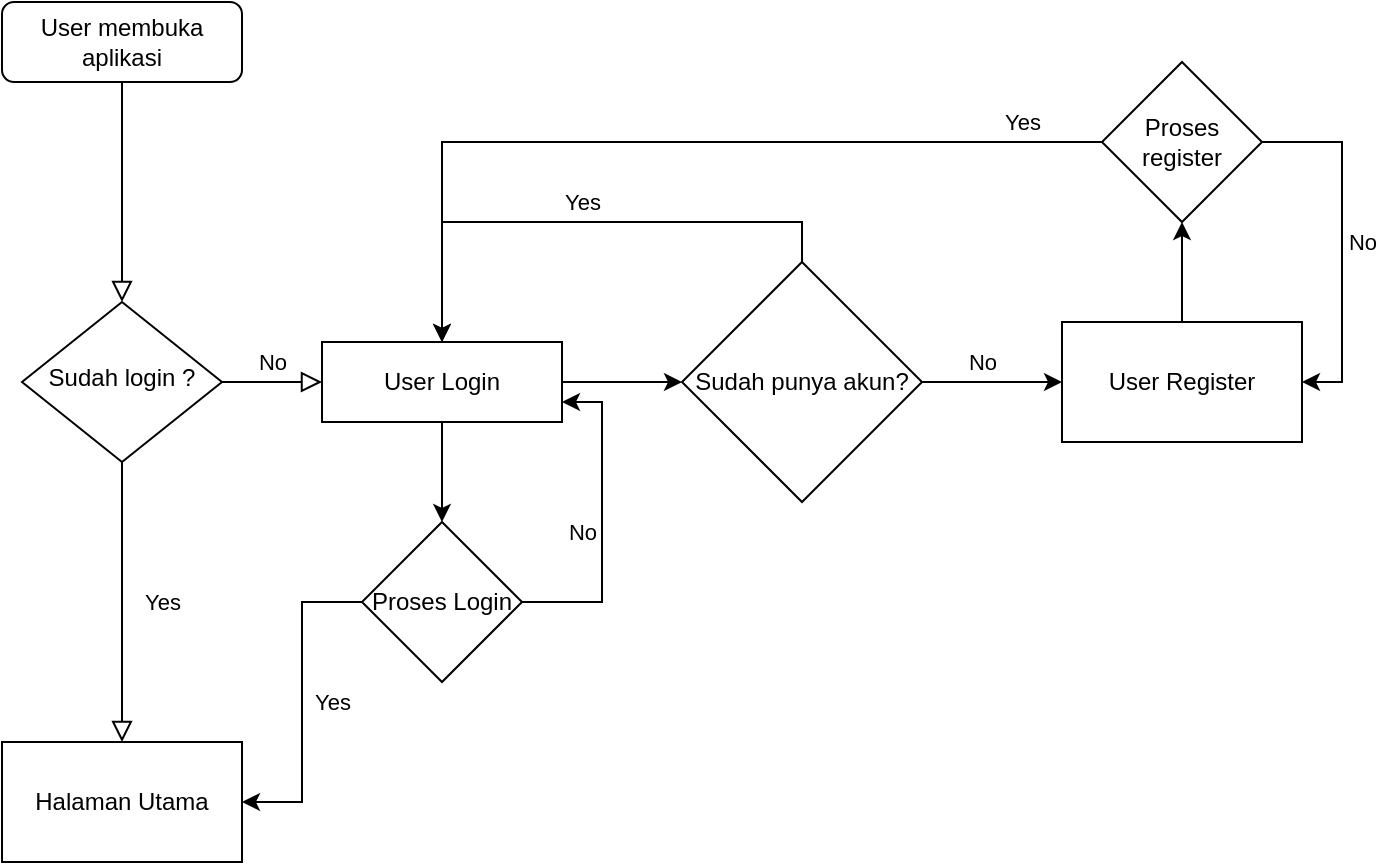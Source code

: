 <mxfile version="16.6.2" type="github" pages="2">
  <diagram id="C5RBs43oDa-KdzZeNtuy" name="Auth">
    <mxGraphModel dx="743" dy="584" grid="1" gridSize="10" guides="1" tooltips="1" connect="1" arrows="1" fold="1" page="1" pageScale="1" pageWidth="827" pageHeight="1169" math="0" shadow="0">
      <root>
        <mxCell id="WIyWlLk6GJQsqaUBKTNV-0" />
        <mxCell id="WIyWlLk6GJQsqaUBKTNV-1" parent="WIyWlLk6GJQsqaUBKTNV-0" />
        <mxCell id="WIyWlLk6GJQsqaUBKTNV-2" value="" style="rounded=0;html=1;jettySize=auto;orthogonalLoop=1;fontSize=11;endArrow=block;endFill=0;endSize=8;strokeWidth=1;shadow=0;labelBackgroundColor=none;edgeStyle=orthogonalEdgeStyle;" parent="WIyWlLk6GJQsqaUBKTNV-1" source="WIyWlLk6GJQsqaUBKTNV-3" target="WIyWlLk6GJQsqaUBKTNV-6" edge="1">
          <mxGeometry relative="1" as="geometry" />
        </mxCell>
        <mxCell id="WIyWlLk6GJQsqaUBKTNV-3" value="User membuka aplikasi" style="rounded=1;whiteSpace=wrap;html=1;fontSize=12;glass=0;strokeWidth=1;shadow=0;" parent="WIyWlLk6GJQsqaUBKTNV-1" vertex="1">
          <mxGeometry x="160" y="20" width="120" height="40" as="geometry" />
        </mxCell>
        <mxCell id="WIyWlLk6GJQsqaUBKTNV-4" value="Yes" style="rounded=0;html=1;jettySize=auto;orthogonalLoop=1;fontSize=11;endArrow=block;endFill=0;endSize=8;strokeWidth=1;shadow=0;labelBackgroundColor=none;edgeStyle=orthogonalEdgeStyle;" parent="WIyWlLk6GJQsqaUBKTNV-1" source="WIyWlLk6GJQsqaUBKTNV-6" target="HhycsZ61OcZj1qbtv_qE-2" edge="1">
          <mxGeometry y="20" relative="1" as="geometry">
            <mxPoint as="offset" />
            <mxPoint x="220" y="290" as="targetPoint" />
          </mxGeometry>
        </mxCell>
        <mxCell id="WIyWlLk6GJQsqaUBKTNV-5" value="No" style="edgeStyle=orthogonalEdgeStyle;rounded=0;html=1;jettySize=auto;orthogonalLoop=1;fontSize=11;endArrow=block;endFill=0;endSize=8;strokeWidth=1;shadow=0;labelBackgroundColor=none;" parent="WIyWlLk6GJQsqaUBKTNV-1" source="WIyWlLk6GJQsqaUBKTNV-6" target="WIyWlLk6GJQsqaUBKTNV-7" edge="1">
          <mxGeometry y="10" relative="1" as="geometry">
            <mxPoint as="offset" />
          </mxGeometry>
        </mxCell>
        <mxCell id="WIyWlLk6GJQsqaUBKTNV-6" value="Sudah login ?" style="rhombus;whiteSpace=wrap;html=1;shadow=0;fontFamily=Helvetica;fontSize=12;align=center;strokeWidth=1;spacing=6;spacingTop=-4;" parent="WIyWlLk6GJQsqaUBKTNV-1" vertex="1">
          <mxGeometry x="170" y="170" width="100" height="80" as="geometry" />
        </mxCell>
        <mxCell id="HhycsZ61OcZj1qbtv_qE-1" style="edgeStyle=orthogonalEdgeStyle;rounded=0;orthogonalLoop=1;jettySize=auto;html=1;entryX=0;entryY=0.5;entryDx=0;entryDy=0;" edge="1" parent="WIyWlLk6GJQsqaUBKTNV-1" source="WIyWlLk6GJQsqaUBKTNV-7" target="HhycsZ61OcZj1qbtv_qE-0">
          <mxGeometry relative="1" as="geometry" />
        </mxCell>
        <mxCell id="HhycsZ61OcZj1qbtv_qE-7" style="edgeStyle=orthogonalEdgeStyle;rounded=0;orthogonalLoop=1;jettySize=auto;html=1;entryX=0.5;entryY=0;entryDx=0;entryDy=0;" edge="1" parent="WIyWlLk6GJQsqaUBKTNV-1" source="WIyWlLk6GJQsqaUBKTNV-7" target="HhycsZ61OcZj1qbtv_qE-6">
          <mxGeometry relative="1" as="geometry" />
        </mxCell>
        <mxCell id="WIyWlLk6GJQsqaUBKTNV-7" value="User Login" style="rounded=0;whiteSpace=wrap;html=1;fontSize=12;glass=0;strokeWidth=1;shadow=0;" parent="WIyWlLk6GJQsqaUBKTNV-1" vertex="1">
          <mxGeometry x="320" y="190" width="120" height="40" as="geometry" />
        </mxCell>
        <mxCell id="HhycsZ61OcZj1qbtv_qE-5" value="No" style="edgeStyle=orthogonalEdgeStyle;rounded=0;orthogonalLoop=1;jettySize=auto;html=1;fontColor=default;labelBackgroundColor=default;" edge="1" parent="WIyWlLk6GJQsqaUBKTNV-1" source="HhycsZ61OcZj1qbtv_qE-0" target="HhycsZ61OcZj1qbtv_qE-4">
          <mxGeometry x="-0.143" y="10" relative="1" as="geometry">
            <mxPoint as="offset" />
          </mxGeometry>
        </mxCell>
        <mxCell id="HhycsZ61OcZj1qbtv_qE-10" value="Yes" style="edgeStyle=orthogonalEdgeStyle;rounded=0;orthogonalLoop=1;jettySize=auto;html=1;entryX=0.5;entryY=0;entryDx=0;entryDy=0;exitX=0.5;exitY=0;exitDx=0;exitDy=0;" edge="1" parent="WIyWlLk6GJQsqaUBKTNV-1" source="HhycsZ61OcZj1qbtv_qE-0" target="WIyWlLk6GJQsqaUBKTNV-7">
          <mxGeometry y="-10" relative="1" as="geometry">
            <Array as="points">
              <mxPoint x="560" y="130" />
              <mxPoint x="380" y="130" />
            </Array>
            <mxPoint as="offset" />
          </mxGeometry>
        </mxCell>
        <mxCell id="HhycsZ61OcZj1qbtv_qE-0" value="Sudah punya akun?" style="rhombus;whiteSpace=wrap;html=1;" vertex="1" parent="WIyWlLk6GJQsqaUBKTNV-1">
          <mxGeometry x="500" y="150" width="120" height="120" as="geometry" />
        </mxCell>
        <mxCell id="HhycsZ61OcZj1qbtv_qE-2" value="Halaman Utama" style="rounded=0;whiteSpace=wrap;html=1;" vertex="1" parent="WIyWlLk6GJQsqaUBKTNV-1">
          <mxGeometry x="160" y="390" width="120" height="60" as="geometry" />
        </mxCell>
        <mxCell id="HhycsZ61OcZj1qbtv_qE-14" style="edgeStyle=orthogonalEdgeStyle;rounded=0;orthogonalLoop=1;jettySize=auto;html=1;" edge="1" parent="WIyWlLk6GJQsqaUBKTNV-1" source="HhycsZ61OcZj1qbtv_qE-4" target="HhycsZ61OcZj1qbtv_qE-11">
          <mxGeometry relative="1" as="geometry" />
        </mxCell>
        <mxCell id="HhycsZ61OcZj1qbtv_qE-4" value="User Register" style="rounded=0;whiteSpace=wrap;html=1;" vertex="1" parent="WIyWlLk6GJQsqaUBKTNV-1">
          <mxGeometry x="690" y="180" width="120" height="60" as="geometry" />
        </mxCell>
        <mxCell id="HhycsZ61OcZj1qbtv_qE-8" value="&lt;div&gt;Yes&lt;/div&gt;" style="edgeStyle=orthogonalEdgeStyle;rounded=0;orthogonalLoop=1;jettySize=auto;html=1;entryX=1;entryY=0.5;entryDx=0;entryDy=0;" edge="1" parent="WIyWlLk6GJQsqaUBKTNV-1" source="HhycsZ61OcZj1qbtv_qE-6" target="HhycsZ61OcZj1qbtv_qE-2">
          <mxGeometry y="15" relative="1" as="geometry">
            <mxPoint as="offset" />
          </mxGeometry>
        </mxCell>
        <mxCell id="HhycsZ61OcZj1qbtv_qE-9" value="No" style="edgeStyle=orthogonalEdgeStyle;rounded=0;orthogonalLoop=1;jettySize=auto;html=1;entryX=1;entryY=0.75;entryDx=0;entryDy=0;" edge="1" parent="WIyWlLk6GJQsqaUBKTNV-1" source="HhycsZ61OcZj1qbtv_qE-6" target="WIyWlLk6GJQsqaUBKTNV-7">
          <mxGeometry x="-0.059" y="10" relative="1" as="geometry">
            <Array as="points">
              <mxPoint x="460" y="320" />
              <mxPoint x="460" y="220" />
            </Array>
            <mxPoint as="offset" />
          </mxGeometry>
        </mxCell>
        <mxCell id="HhycsZ61OcZj1qbtv_qE-6" value="Proses Login" style="rhombus;whiteSpace=wrap;html=1;rounded=0;" vertex="1" parent="WIyWlLk6GJQsqaUBKTNV-1">
          <mxGeometry x="340" y="280" width="80" height="80" as="geometry" />
        </mxCell>
        <mxCell id="HhycsZ61OcZj1qbtv_qE-12" value="No" style="edgeStyle=orthogonalEdgeStyle;rounded=0;orthogonalLoop=1;jettySize=auto;html=1;entryX=1;entryY=0.5;entryDx=0;entryDy=0;exitX=1;exitY=0.5;exitDx=0;exitDy=0;horizontal=1;" edge="1" parent="WIyWlLk6GJQsqaUBKTNV-1" source="HhycsZ61OcZj1qbtv_qE-11" target="HhycsZ61OcZj1qbtv_qE-4">
          <mxGeometry y="10" relative="1" as="geometry">
            <mxPoint as="offset" />
          </mxGeometry>
        </mxCell>
        <mxCell id="HhycsZ61OcZj1qbtv_qE-13" value="Yes" style="edgeStyle=orthogonalEdgeStyle;rounded=0;orthogonalLoop=1;jettySize=auto;html=1;" edge="1" parent="WIyWlLk6GJQsqaUBKTNV-1" source="HhycsZ61OcZj1qbtv_qE-11" target="WIyWlLk6GJQsqaUBKTNV-7">
          <mxGeometry x="-0.814" y="-10" relative="1" as="geometry">
            <mxPoint as="offset" />
          </mxGeometry>
        </mxCell>
        <mxCell id="HhycsZ61OcZj1qbtv_qE-11" value="Proses register" style="rhombus;whiteSpace=wrap;html=1;rounded=0;" vertex="1" parent="WIyWlLk6GJQsqaUBKTNV-1">
          <mxGeometry x="710" y="50" width="80" height="80" as="geometry" />
        </mxCell>
      </root>
    </mxGraphModel>
  </diagram>
  <diagram id="7b91xqo2I35bixV3vIZq" name="Order">
    <mxGraphModel dx="946" dy="584" grid="1" gridSize="10" guides="1" tooltips="1" connect="1" arrows="1" fold="1" page="1" pageScale="1" pageWidth="827" pageHeight="1169" math="0" shadow="0">
      <root>
        <mxCell id="vcGLFtt5jqAI8642_7jr-0" />
        <mxCell id="vcGLFtt5jqAI8642_7jr-1" parent="vcGLFtt5jqAI8642_7jr-0" />
        <mxCell id="vcGLFtt5jqAI8642_7jr-4" style="edgeStyle=orthogonalEdgeStyle;rounded=0;orthogonalLoop=1;jettySize=auto;html=1;entryX=0.5;entryY=0;entryDx=0;entryDy=0;labelBackgroundColor=default;fontColor=default;" edge="1" parent="vcGLFtt5jqAI8642_7jr-1" source="vcGLFtt5jqAI8642_7jr-2" target="vcGLFtt5jqAI8642_7jr-3">
          <mxGeometry relative="1" as="geometry" />
        </mxCell>
        <mxCell id="vcGLFtt5jqAI8642_7jr-2" value="Mulai" style="rounded=1;whiteSpace=wrap;html=1;fontColor=default;" vertex="1" parent="vcGLFtt5jqAI8642_7jr-1">
          <mxGeometry x="80" y="90" width="120" height="60" as="geometry" />
        </mxCell>
        <mxCell id="vcGLFtt5jqAI8642_7jr-6" value="No" style="edgeStyle=orthogonalEdgeStyle;rounded=0;orthogonalLoop=1;jettySize=auto;html=1;entryX=0;entryY=0.5;entryDx=0;entryDy=0;labelBackgroundColor=default;fontColor=default;" edge="1" parent="vcGLFtt5jqAI8642_7jr-1" source="vcGLFtt5jqAI8642_7jr-3" target="vcGLFtt5jqAI8642_7jr-5">
          <mxGeometry x="0.035" y="15" relative="1" as="geometry">
            <mxPoint as="offset" />
          </mxGeometry>
        </mxCell>
        <mxCell id="vcGLFtt5jqAI8642_7jr-8" value="Yes" style="edgeStyle=orthogonalEdgeStyle;rounded=0;orthogonalLoop=1;jettySize=auto;html=1;entryX=0.5;entryY=0;entryDx=0;entryDy=0;labelBackgroundColor=default;fontColor=default;" edge="1" parent="vcGLFtt5jqAI8642_7jr-1" source="vcGLFtt5jqAI8642_7jr-3" target="vcGLFtt5jqAI8642_7jr-7">
          <mxGeometry x="-0.2" relative="1" as="geometry">
            <mxPoint as="offset" />
          </mxGeometry>
        </mxCell>
        <mxCell id="vcGLFtt5jqAI8642_7jr-3" value="Sudah Melengkapi Profil" style="rhombus;whiteSpace=wrap;html=1;rounded=0;fontColor=default;" vertex="1" parent="vcGLFtt5jqAI8642_7jr-1">
          <mxGeometry x="95" y="210" width="90" height="90" as="geometry" />
        </mxCell>
        <mxCell id="vcGLFtt5jqAI8642_7jr-5" value="User Melengkapi profil" style="shape=process;whiteSpace=wrap;html=1;backgroundOutline=1;rounded=0;fontColor=default;" vertex="1" parent="vcGLFtt5jqAI8642_7jr-1">
          <mxGeometry x="330" y="225" width="120" height="60" as="geometry" />
        </mxCell>
        <mxCell id="vcGLFtt5jqAI8642_7jr-19" style="edgeStyle=orthogonalEdgeStyle;rounded=0;orthogonalLoop=1;jettySize=auto;html=1;labelBackgroundColor=default;fontColor=default;entryX=0.5;entryY=0;entryDx=0;entryDy=0;" edge="1" parent="vcGLFtt5jqAI8642_7jr-1" target="vcGLFtt5jqAI8642_7jr-12">
          <mxGeometry relative="1" as="geometry">
            <mxPoint x="135" y="410" as="sourcePoint" />
            <Array as="points">
              <mxPoint x="135" y="460" />
              <mxPoint x="135" y="460" />
            </Array>
          </mxGeometry>
        </mxCell>
        <mxCell id="vcGLFtt5jqAI8642_7jr-7" value="Memilih doctor" style="rounded=0;whiteSpace=wrap;html=1;fontColor=default;" vertex="1" parent="vcGLFtt5jqAI8642_7jr-1">
          <mxGeometry x="80" y="350" width="120" height="60" as="geometry" />
        </mxCell>
        <mxCell id="vcGLFtt5jqAI8642_7jr-18" style="edgeStyle=orthogonalEdgeStyle;rounded=0;orthogonalLoop=1;jettySize=auto;html=1;entryX=0.5;entryY=0;entryDx=0;entryDy=0;labelBackgroundColor=default;fontColor=default;" edge="1" parent="vcGLFtt5jqAI8642_7jr-1" source="vcGLFtt5jqAI8642_7jr-9" target="vcGLFtt5jqAI8642_7jr-13">
          <mxGeometry relative="1" as="geometry" />
        </mxCell>
        <mxCell id="vcGLFtt5jqAI8642_7jr-9" value="Memilih Tanggal" style="rounded=0;whiteSpace=wrap;html=1;fontColor=default;" vertex="1" parent="vcGLFtt5jqAI8642_7jr-1">
          <mxGeometry x="75" y="620" width="120" height="60" as="geometry" />
        </mxCell>
        <mxCell id="vcGLFtt5jqAI8642_7jr-14" value="Gagal" style="edgeStyle=orthogonalEdgeStyle;rounded=0;orthogonalLoop=1;jettySize=auto;html=1;entryX=0;entryY=0.5;entryDx=0;entryDy=0;labelBackgroundColor=default;fontColor=default;exitX=0;exitY=0.5;exitDx=0;exitDy=0;" edge="1" parent="vcGLFtt5jqAI8642_7jr-1" source="vcGLFtt5jqAI8642_7jr-12" target="vcGLFtt5jqAI8642_7jr-2">
          <mxGeometry x="-0.023" relative="1" as="geometry">
            <Array as="points">
              <mxPoint x="60" y="520" />
              <mxPoint x="60" y="120" />
            </Array>
            <mxPoint as="offset" />
          </mxGeometry>
        </mxCell>
        <mxCell id="vcGLFtt5jqAI8642_7jr-17" value="&lt;div&gt;Berhasil&lt;/div&gt;" style="edgeStyle=orthogonalEdgeStyle;rounded=0;orthogonalLoop=1;jettySize=auto;html=1;labelBackgroundColor=default;fontColor=default;" edge="1" parent="vcGLFtt5jqAI8642_7jr-1" source="vcGLFtt5jqAI8642_7jr-12" target="vcGLFtt5jqAI8642_7jr-9">
          <mxGeometry relative="1" as="geometry" />
        </mxCell>
        <mxCell id="vcGLFtt5jqAI8642_7jr-12" value="&lt;div&gt;Mengambil detail&lt;/div&gt;&lt;div&gt;doctor&lt;/div&gt;" style="rhombus;whiteSpace=wrap;html=1;rounded=0;fontColor=default;" vertex="1" parent="vcGLFtt5jqAI8642_7jr-1">
          <mxGeometry x="70" y="470" width="130" height="100" as="geometry" />
        </mxCell>
        <mxCell id="vcGLFtt5jqAI8642_7jr-15" value="Tidak tersedia" style="edgeStyle=orthogonalEdgeStyle;rounded=0;orthogonalLoop=1;jettySize=auto;html=1;entryX=0;entryY=0.5;entryDx=0;entryDy=0;labelBackgroundColor=default;fontColor=default;exitX=0;exitY=0.5;exitDx=0;exitDy=0;" edge="1" parent="vcGLFtt5jqAI8642_7jr-1" source="vcGLFtt5jqAI8642_7jr-13" target="vcGLFtt5jqAI8642_7jr-9">
          <mxGeometry relative="1" as="geometry">
            <mxPoint x="90" y="740" as="sourcePoint" />
            <Array as="points">
              <mxPoint x="40" y="760" />
              <mxPoint x="40" y="650" />
            </Array>
          </mxGeometry>
        </mxCell>
        <mxCell id="vcGLFtt5jqAI8642_7jr-20" value="Tersedia" style="edgeStyle=orthogonalEdgeStyle;rounded=0;orthogonalLoop=1;jettySize=auto;html=1;labelBackgroundColor=default;fontColor=default;" edge="1" parent="vcGLFtt5jqAI8642_7jr-1" source="vcGLFtt5jqAI8642_7jr-13" target="vcGLFtt5jqAI8642_7jr-16">
          <mxGeometry relative="1" as="geometry" />
        </mxCell>
        <mxCell id="vcGLFtt5jqAI8642_7jr-13" value="Mengambil &lt;br&gt;&lt;div&gt;available time&lt;/div&gt;&lt;div&gt;doctor&lt;br&gt;&lt;/div&gt;" style="rhombus;whiteSpace=wrap;html=1;rounded=0;fontColor=default;" vertex="1" parent="vcGLFtt5jqAI8642_7jr-1">
          <mxGeometry x="90" y="720" width="90" height="80" as="geometry" />
        </mxCell>
        <mxCell id="vcGLFtt5jqAI8642_7jr-25" style="edgeStyle=orthogonalEdgeStyle;rounded=0;orthogonalLoop=1;jettySize=auto;html=1;labelBackgroundColor=default;fontColor=default;" edge="1" parent="vcGLFtt5jqAI8642_7jr-1" source="vcGLFtt5jqAI8642_7jr-16" target="vcGLFtt5jqAI8642_7jr-21">
          <mxGeometry relative="1" as="geometry" />
        </mxCell>
        <mxCell id="vcGLFtt5jqAI8642_7jr-16" value="Checkout Order" style="rounded=0;whiteSpace=wrap;html=1;fontColor=default;" vertex="1" parent="vcGLFtt5jqAI8642_7jr-1">
          <mxGeometry x="75" y="850" width="120" height="60" as="geometry" />
        </mxCell>
        <mxCell id="vcGLFtt5jqAI8642_7jr-28" value="No" style="edgeStyle=orthogonalEdgeStyle;rounded=0;orthogonalLoop=1;jettySize=auto;html=1;labelBackgroundColor=default;fontColor=default;" edge="1" parent="vcGLFtt5jqAI8642_7jr-1" source="vcGLFtt5jqAI8642_7jr-21" target="vcGLFtt5jqAI8642_7jr-27">
          <mxGeometry relative="1" as="geometry" />
        </mxCell>
        <mxCell id="vcGLFtt5jqAI8642_7jr-31" value="Yes" style="edgeStyle=orthogonalEdgeStyle;rounded=0;orthogonalLoop=1;jettySize=auto;html=1;entryX=0.5;entryY=0;entryDx=0;entryDy=0;labelBackgroundColor=default;fontColor=default;" edge="1" parent="vcGLFtt5jqAI8642_7jr-1" source="vcGLFtt5jqAI8642_7jr-21" target="vcGLFtt5jqAI8642_7jr-30">
          <mxGeometry relative="1" as="geometry">
            <Array as="points" />
          </mxGeometry>
        </mxCell>
        <mxCell id="vcGLFtt5jqAI8642_7jr-21" value="&lt;div&gt;Sudah mengisi Note&lt;/div&gt;&lt;div&gt;&amp;amp; Kuesioner&lt;br&gt;&lt;/div&gt;" style="rhombus;whiteSpace=wrap;html=1;rounded=0;fontColor=default;" vertex="1" parent="vcGLFtt5jqAI8642_7jr-1">
          <mxGeometry x="70" y="950" width="130" height="110" as="geometry" />
        </mxCell>
        <mxCell id="vcGLFtt5jqAI8642_7jr-33" style="edgeStyle=orthogonalEdgeStyle;rounded=0;orthogonalLoop=1;jettySize=auto;html=1;entryX=0;entryY=0.5;entryDx=0;entryDy=0;labelBackgroundColor=default;fontColor=default;" edge="1" parent="vcGLFtt5jqAI8642_7jr-1" source="vcGLFtt5jqAI8642_7jr-27" target="vcGLFtt5jqAI8642_7jr-32">
          <mxGeometry relative="1" as="geometry" />
        </mxCell>
        <mxCell id="vcGLFtt5jqAI8642_7jr-27" value="Mengisi Note &amp;amp; Kusioner" style="rounded=0;whiteSpace=wrap;html=1;fontColor=default;" vertex="1" parent="vcGLFtt5jqAI8642_7jr-1">
          <mxGeometry x="280" y="975" width="120" height="60" as="geometry" />
        </mxCell>
        <mxCell id="vcGLFtt5jqAI8642_7jr-39" style="edgeStyle=orthogonalEdgeStyle;rounded=0;orthogonalLoop=1;jettySize=auto;html=1;entryX=0.5;entryY=0;entryDx=0;entryDy=0;labelBackgroundColor=default;fontColor=default;" edge="1" parent="vcGLFtt5jqAI8642_7jr-1" source="vcGLFtt5jqAI8642_7jr-30" target="vcGLFtt5jqAI8642_7jr-37">
          <mxGeometry relative="1" as="geometry" />
        </mxCell>
        <mxCell id="vcGLFtt5jqAI8642_7jr-30" value="&lt;div&gt;Proses&lt;/div&gt;&lt;div&gt;simpan &lt;br&gt;&lt;/div&gt;&lt;div&gt;Order&lt;/div&gt;" style="rhombus;whiteSpace=wrap;html=1;rounded=0;fontColor=default;" vertex="1" parent="vcGLFtt5jqAI8642_7jr-1">
          <mxGeometry x="95" y="1150" width="80" height="80" as="geometry" />
        </mxCell>
        <mxCell id="vcGLFtt5jqAI8642_7jr-34" value="Yes" style="edgeStyle=orthogonalEdgeStyle;rounded=0;orthogonalLoop=1;jettySize=auto;html=1;entryX=1;entryY=0.5;entryDx=0;entryDy=0;labelBackgroundColor=default;fontColor=default;" edge="1" parent="vcGLFtt5jqAI8642_7jr-1" source="vcGLFtt5jqAI8642_7jr-32" target="vcGLFtt5jqAI8642_7jr-30">
          <mxGeometry x="0.109" relative="1" as="geometry">
            <Array as="points">
              <mxPoint x="515" y="1190" />
            </Array>
            <mxPoint as="offset" />
          </mxGeometry>
        </mxCell>
        <mxCell id="vcGLFtt5jqAI8642_7jr-35" value="No" style="edgeStyle=orthogonalEdgeStyle;rounded=0;orthogonalLoop=1;jettySize=auto;html=1;labelBackgroundColor=default;fontColor=default;entryX=1;entryY=0.5;entryDx=0;entryDy=0;" edge="1" parent="vcGLFtt5jqAI8642_7jr-1" source="vcGLFtt5jqAI8642_7jr-32" target="vcGLFtt5jqAI8642_7jr-30">
          <mxGeometry relative="1" as="geometry">
            <mxPoint x="180" y="1190" as="targetPoint" />
            <Array as="points">
              <mxPoint x="570" y="1005" />
              <mxPoint x="570" y="1120" />
              <mxPoint x="250" y="1120" />
              <mxPoint x="250" y="1190" />
            </Array>
          </mxGeometry>
        </mxCell>
        <mxCell id="vcGLFtt5jqAI8642_7jr-32" value="Simpan Note &amp;amp; Kusioner" style="rhombus;whiteSpace=wrap;html=1;rounded=0;fontColor=default;" vertex="1" parent="vcGLFtt5jqAI8642_7jr-1">
          <mxGeometry x="460" y="962.5" width="110" height="85" as="geometry" />
        </mxCell>
        <mxCell id="vcGLFtt5jqAI8642_7jr-40" style="edgeStyle=orthogonalEdgeStyle;rounded=0;orthogonalLoop=1;jettySize=auto;html=1;labelBackgroundColor=default;fontColor=default;" edge="1" parent="vcGLFtt5jqAI8642_7jr-1" source="vcGLFtt5jqAI8642_7jr-37" target="vcGLFtt5jqAI8642_7jr-38">
          <mxGeometry relative="1" as="geometry" />
        </mxCell>
        <mxCell id="vcGLFtt5jqAI8642_7jr-37" value="User melakukan Pembayaran" style="shape=parallelogram;perimeter=parallelogramPerimeter;whiteSpace=wrap;html=1;fixedSize=1;rounded=0;fontColor=default;" vertex="1" parent="vcGLFtt5jqAI8642_7jr-1">
          <mxGeometry x="75" y="1290" width="120" height="60" as="geometry" />
        </mxCell>
        <mxCell id="vcGLFtt5jqAI8642_7jr-38" value="Order Selesai" style="rounded=1;whiteSpace=wrap;html=1;fontColor=default;" vertex="1" parent="vcGLFtt5jqAI8642_7jr-1">
          <mxGeometry x="75" y="1400" width="120" height="60" as="geometry" />
        </mxCell>
      </root>
    </mxGraphModel>
  </diagram>
</mxfile>
